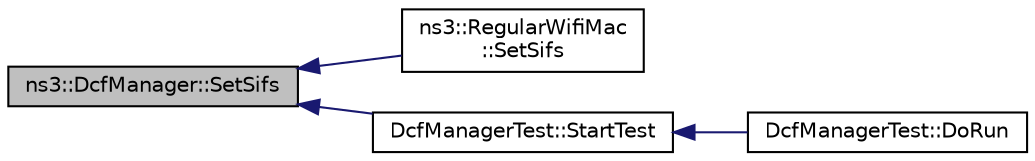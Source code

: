 digraph "ns3::DcfManager::SetSifs"
{
  edge [fontname="Helvetica",fontsize="10",labelfontname="Helvetica",labelfontsize="10"];
  node [fontname="Helvetica",fontsize="10",shape=record];
  rankdir="LR";
  Node1 [label="ns3::DcfManager::SetSifs",height=0.2,width=0.4,color="black", fillcolor="grey75", style="filled", fontcolor="black"];
  Node1 -> Node2 [dir="back",color="midnightblue",fontsize="10",style="solid"];
  Node2 [label="ns3::RegularWifiMac\l::SetSifs",height=0.2,width=0.4,color="black", fillcolor="white", style="filled",URL="$df/db9/classns3_1_1RegularWifiMac.html#a0124b9a7e6a832776603aab7685513ee"];
  Node1 -> Node3 [dir="back",color="midnightblue",fontsize="10",style="solid"];
  Node3 [label="DcfManagerTest::StartTest",height=0.2,width=0.4,color="black", fillcolor="white", style="filled",URL="$df/d99/classDcfManagerTest.html#a5e7a2ff4209e9602aea95d4efa51ae91"];
  Node3 -> Node4 [dir="back",color="midnightblue",fontsize="10",style="solid"];
  Node4 [label="DcfManagerTest::DoRun",height=0.2,width=0.4,color="black", fillcolor="white", style="filled",URL="$df/d99/classDcfManagerTest.html#a390064219f500f8f6934c072a7200cd6",tooltip="Implementation to actually run this TestCase. "];
}
